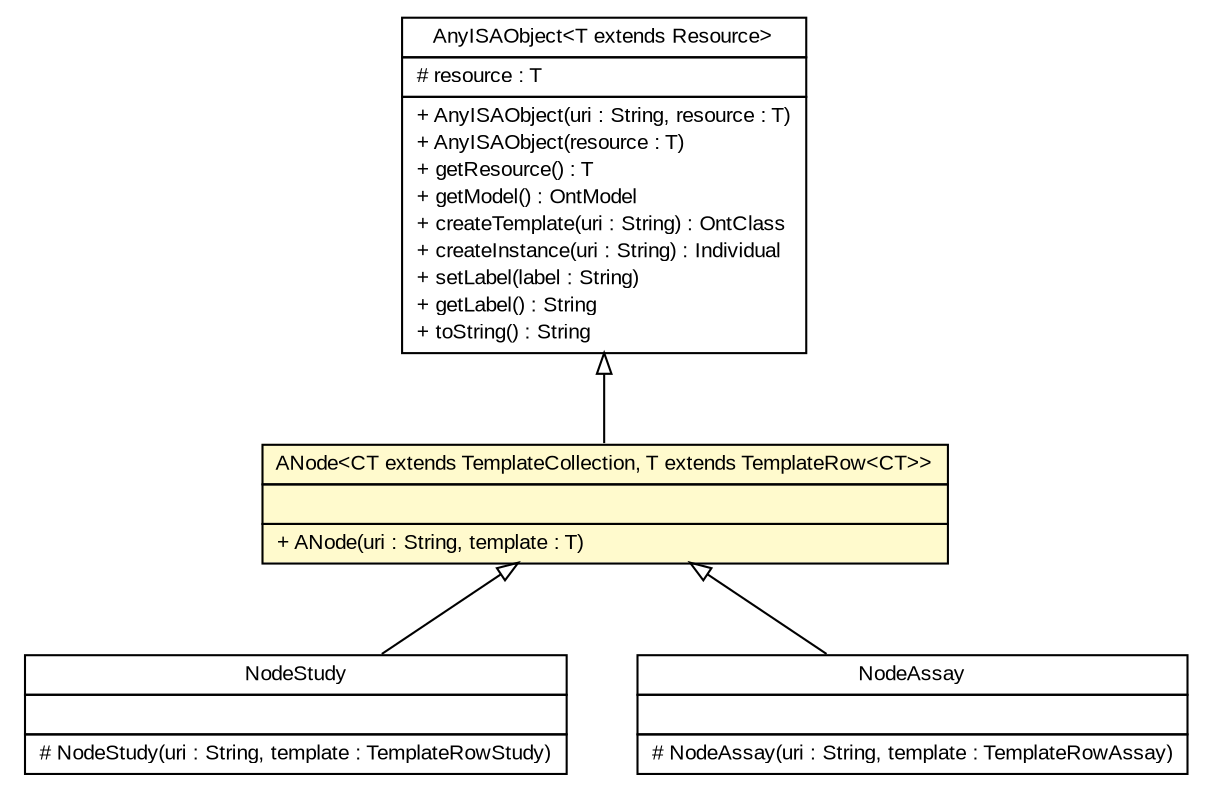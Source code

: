 #!/usr/local/bin/dot
#
# Class diagram 
# Generated by UmlGraph version 4.6 (http://www.spinellis.gr/sw/umlgraph)
#

digraph G {
	edge [fontname="arial",fontsize=10,labelfontname="arial",labelfontsize=10];
	node [fontname="arial",fontsize=10,shape=plaintext];
	// net.toxbank.isa.NodeStudy
	c685 [label=<<table border="0" cellborder="1" cellspacing="0" cellpadding="2" port="p" href="./NodeStudy.html">
		<tr><td><table border="0" cellspacing="0" cellpadding="1">
			<tr><td> NodeStudy </td></tr>
		</table></td></tr>
		<tr><td><table border="0" cellspacing="0" cellpadding="1">
			<tr><td align="left">  </td></tr>
		</table></td></tr>
		<tr><td><table border="0" cellspacing="0" cellpadding="1">
			<tr><td align="left"> # NodeStudy(uri : String, template : TemplateRowStudy) </td></tr>
		</table></td></tr>
		</table>>, fontname="arial", fontcolor="black", fontsize=10.0];
	// net.toxbank.isa.NodeAssay
	c686 [label=<<table border="0" cellborder="1" cellspacing="0" cellpadding="2" port="p" href="./NodeAssay.html">
		<tr><td><table border="0" cellspacing="0" cellpadding="1">
			<tr><td> NodeAssay </td></tr>
		</table></td></tr>
		<tr><td><table border="0" cellspacing="0" cellpadding="1">
			<tr><td align="left">  </td></tr>
		</table></td></tr>
		<tr><td><table border="0" cellspacing="0" cellpadding="1">
			<tr><td align="left"> # NodeAssay(uri : String, template : TemplateRowAssay) </td></tr>
		</table></td></tr>
		</table>>, fontname="arial", fontcolor="black", fontsize=10.0];
	// net.toxbank.isa.AnyISAObject<T extends com.hp.hpl.jena.rdf.model.Resource>
	c694 [label=<<table border="0" cellborder="1" cellspacing="0" cellpadding="2" port="p" href="./AnyISAObject.html">
		<tr><td><table border="0" cellspacing="0" cellpadding="1">
			<tr><td> AnyISAObject&lt;T extends Resource&gt; </td></tr>
		</table></td></tr>
		<tr><td><table border="0" cellspacing="0" cellpadding="1">
			<tr><td align="left"> # resource : T </td></tr>
		</table></td></tr>
		<tr><td><table border="0" cellspacing="0" cellpadding="1">
			<tr><td align="left"> + AnyISAObject(uri : String, resource : T) </td></tr>
			<tr><td align="left"> + AnyISAObject(resource : T) </td></tr>
			<tr><td align="left"> + getResource() : T </td></tr>
			<tr><td align="left"> + getModel() : OntModel </td></tr>
			<tr><td align="left"> + createTemplate(uri : String) : OntClass </td></tr>
			<tr><td align="left"> + createInstance(uri : String) : Individual </td></tr>
			<tr><td align="left"> + setLabel(label : String) </td></tr>
			<tr><td align="left"> + getLabel() : String </td></tr>
			<tr><td align="left"> + toString() : String </td></tr>
		</table></td></tr>
		</table>>, fontname="arial", fontcolor="black", fontsize=10.0];
	// net.toxbank.isa.ANode<CT extends net.toxbank.isa.TemplateCollection, T extends net.toxbank.isa.TemplateRow<CT>>
	c695 [label=<<table border="0" cellborder="1" cellspacing="0" cellpadding="2" port="p" bgcolor="lemonChiffon" href="./ANode.html">
		<tr><td><table border="0" cellspacing="0" cellpadding="1">
			<tr><td> ANode&lt;CT extends TemplateCollection, T extends TemplateRow&lt;CT&gt;&gt; </td></tr>
		</table></td></tr>
		<tr><td><table border="0" cellspacing="0" cellpadding="1">
			<tr><td align="left">  </td></tr>
		</table></td></tr>
		<tr><td><table border="0" cellspacing="0" cellpadding="1">
			<tr><td align="left"> + ANode(uri : String, template : T) </td></tr>
		</table></td></tr>
		</table>>, fontname="arial", fontcolor="black", fontsize=10.0];
	//net.toxbank.isa.NodeStudy extends net.toxbank.isa.ANode<net.toxbank.isa.TemplateStudy, net.toxbank.isa.TemplateRowStudy>
	c695:p -> c685:p [dir=back,arrowtail=empty];
	//net.toxbank.isa.NodeAssay extends net.toxbank.isa.ANode<net.toxbank.isa.TemplateAssay, net.toxbank.isa.TemplateRowAssay>
	c695:p -> c686:p [dir=back,arrowtail=empty];
	//net.toxbank.isa.ANode<CT extends net.toxbank.isa.TemplateCollection, T extends net.toxbank.isa.TemplateRow<CT>> extends net.toxbank.isa.AnyISAObject<com.hp.hpl.jena.ontology.Individual>
	c694:p -> c695:p [dir=back,arrowtail=empty];
}

